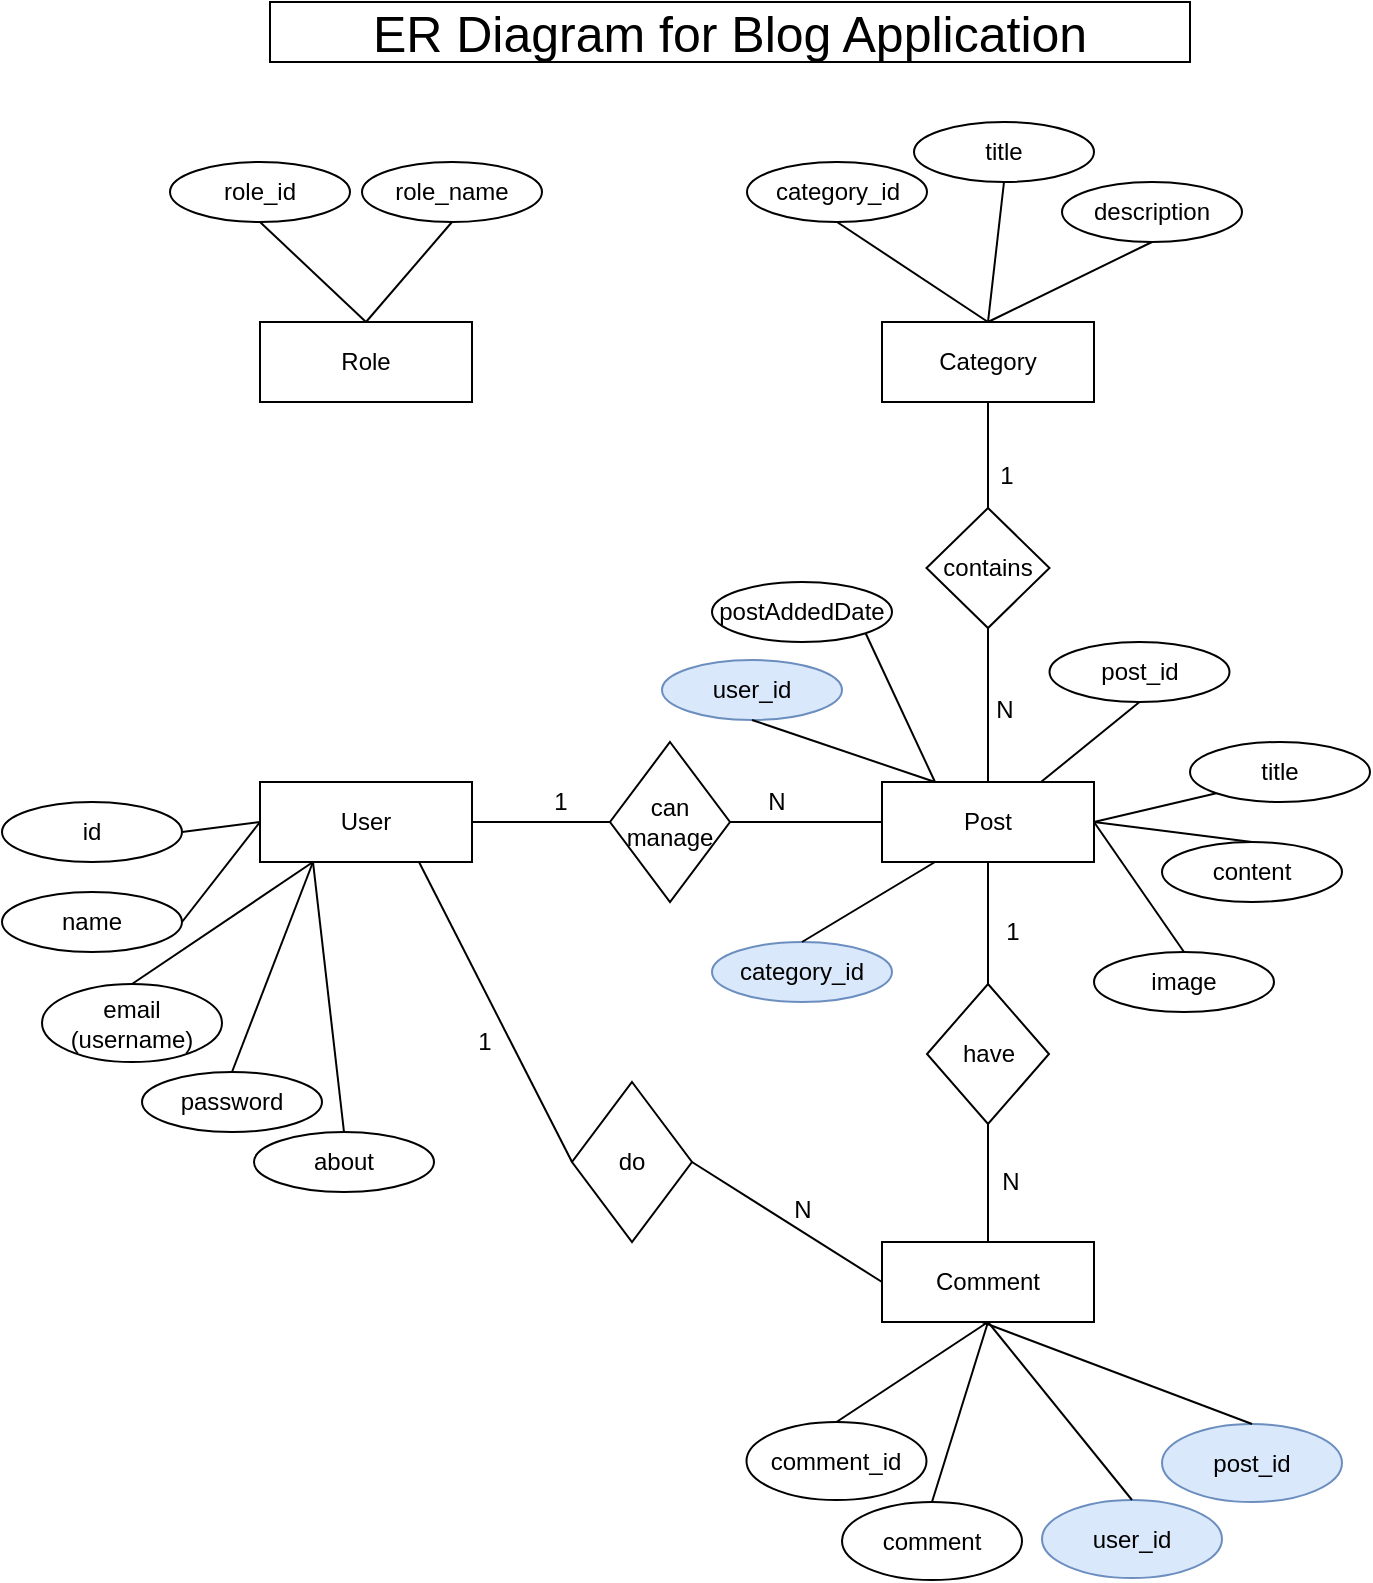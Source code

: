 <mxfile version="21.1.2" type="device">
  <diagram name="Page-1" id="K1uLB4_cfi-pjCFsKfFZ">
    <mxGraphModel dx="1235" dy="1825" grid="1" gridSize="10" guides="1" tooltips="1" connect="1" arrows="1" fold="1" page="1" pageScale="1" pageWidth="827" pageHeight="1169" math="0" shadow="0">
      <root>
        <mxCell id="0" />
        <mxCell id="1" parent="0" />
        <mxCell id="EgOLzyvTcQ49nbiyYmB2-1" value="&lt;font style=&quot;font-size: 25px;&quot;&gt;ER Diagram for Blog Application&lt;/font&gt;" style="text;html=1;strokeColor=default;fillColor=none;align=center;verticalAlign=middle;whiteSpace=wrap;rounded=0;" parent="1" vertex="1">
          <mxGeometry x="184" y="-1110" width="460" height="30" as="geometry" />
        </mxCell>
        <mxCell id="EgOLzyvTcQ49nbiyYmB2-2" value="Role" style="rounded=0;whiteSpace=wrap;html=1;" parent="1" vertex="1">
          <mxGeometry x="179" y="-950" width="106" height="40" as="geometry" />
        </mxCell>
        <mxCell id="EgOLzyvTcQ49nbiyYmB2-3" value="Comment" style="rounded=0;whiteSpace=wrap;html=1;" parent="1" vertex="1">
          <mxGeometry x="490" y="-490" width="106" height="40" as="geometry" />
        </mxCell>
        <mxCell id="EgOLzyvTcQ49nbiyYmB2-4" value="Category" style="rounded=0;whiteSpace=wrap;html=1;" parent="1" vertex="1">
          <mxGeometry x="490" y="-950" width="106" height="40" as="geometry" />
        </mxCell>
        <mxCell id="EgOLzyvTcQ49nbiyYmB2-5" value="User" style="rounded=0;whiteSpace=wrap;html=1;" parent="1" vertex="1">
          <mxGeometry x="179" y="-720" width="106" height="40" as="geometry" />
        </mxCell>
        <mxCell id="EgOLzyvTcQ49nbiyYmB2-6" value="Post" style="rounded=0;whiteSpace=wrap;html=1;" parent="1" vertex="1">
          <mxGeometry x="490" y="-720" width="106" height="40" as="geometry" />
        </mxCell>
        <mxCell id="EgOLzyvTcQ49nbiyYmB2-7" value="can manage" style="rhombus;whiteSpace=wrap;html=1;" parent="1" vertex="1">
          <mxGeometry x="354" y="-740" width="60" height="80" as="geometry" />
        </mxCell>
        <mxCell id="EgOLzyvTcQ49nbiyYmB2-8" value="contains" style="rhombus;whiteSpace=wrap;html=1;" parent="1" vertex="1">
          <mxGeometry x="512.25" y="-857" width="61.5" height="60" as="geometry" />
        </mxCell>
        <mxCell id="EgOLzyvTcQ49nbiyYmB2-9" value="have" style="rhombus;whiteSpace=wrap;html=1;" parent="1" vertex="1">
          <mxGeometry x="512.5" y="-619" width="61" height="70" as="geometry" />
        </mxCell>
        <mxCell id="EgOLzyvTcQ49nbiyYmB2-10" value="category_id" style="ellipse;whiteSpace=wrap;html=1;" parent="1" vertex="1">
          <mxGeometry x="422.5" y="-1030" width="90" height="30" as="geometry" />
        </mxCell>
        <mxCell id="EgOLzyvTcQ49nbiyYmB2-11" value="title" style="ellipse;whiteSpace=wrap;html=1;" parent="1" vertex="1">
          <mxGeometry x="506" y="-1050" width="90" height="30" as="geometry" />
        </mxCell>
        <mxCell id="EgOLzyvTcQ49nbiyYmB2-12" value="" style="endArrow=none;html=1;rounded=0;entryX=0.5;entryY=1;entryDx=0;entryDy=0;exitX=0.5;exitY=0;exitDx=0;exitDy=0;" parent="1" source="EgOLzyvTcQ49nbiyYmB2-4" target="EgOLzyvTcQ49nbiyYmB2-10" edge="1">
          <mxGeometry width="50" height="50" relative="1" as="geometry">
            <mxPoint x="390" y="-830" as="sourcePoint" />
            <mxPoint x="440" y="-880" as="targetPoint" />
          </mxGeometry>
        </mxCell>
        <mxCell id="EgOLzyvTcQ49nbiyYmB2-13" value="" style="endArrow=none;html=1;rounded=0;entryX=0.5;entryY=1;entryDx=0;entryDy=0;exitX=0.5;exitY=0;exitDx=0;exitDy=0;" parent="1" source="EgOLzyvTcQ49nbiyYmB2-4" target="EgOLzyvTcQ49nbiyYmB2-11" edge="1">
          <mxGeometry width="50" height="50" relative="1" as="geometry">
            <mxPoint x="390" y="-830" as="sourcePoint" />
            <mxPoint x="440" y="-880" as="targetPoint" />
          </mxGeometry>
        </mxCell>
        <mxCell id="EgOLzyvTcQ49nbiyYmB2-14" value="role_id" style="ellipse;whiteSpace=wrap;html=1;" parent="1" vertex="1">
          <mxGeometry x="134" y="-1030" width="90" height="30" as="geometry" />
        </mxCell>
        <mxCell id="EgOLzyvTcQ49nbiyYmB2-15" value="role_name" style="ellipse;whiteSpace=wrap;html=1;" parent="1" vertex="1">
          <mxGeometry x="230" y="-1030" width="90" height="30" as="geometry" />
        </mxCell>
        <mxCell id="EgOLzyvTcQ49nbiyYmB2-16" value="" style="endArrow=none;html=1;rounded=0;entryX=0.5;entryY=1;entryDx=0;entryDy=0;exitX=0.5;exitY=0;exitDx=0;exitDy=0;" parent="1" source="EgOLzyvTcQ49nbiyYmB2-2" target="EgOLzyvTcQ49nbiyYmB2-14" edge="1">
          <mxGeometry width="50" height="50" relative="1" as="geometry">
            <mxPoint x="212" y="-920" as="sourcePoint" />
            <mxPoint x="73" y="-890" as="targetPoint" />
          </mxGeometry>
        </mxCell>
        <mxCell id="EgOLzyvTcQ49nbiyYmB2-17" value="" style="endArrow=none;html=1;rounded=0;entryX=0.5;entryY=1;entryDx=0;entryDy=0;exitX=0.5;exitY=0;exitDx=0;exitDy=0;" parent="1" source="EgOLzyvTcQ49nbiyYmB2-2" target="EgOLzyvTcQ49nbiyYmB2-15" edge="1">
          <mxGeometry width="50" height="50" relative="1" as="geometry">
            <mxPoint x="212" y="-920" as="sourcePoint" />
            <mxPoint x="73" y="-890" as="targetPoint" />
          </mxGeometry>
        </mxCell>
        <mxCell id="EgOLzyvTcQ49nbiyYmB2-18" value="id" style="ellipse;whiteSpace=wrap;html=1;" parent="1" vertex="1">
          <mxGeometry x="50" y="-710" width="90" height="30" as="geometry" />
        </mxCell>
        <mxCell id="EgOLzyvTcQ49nbiyYmB2-19" value="" style="endArrow=none;html=1;rounded=0;exitX=0;exitY=0.5;exitDx=0;exitDy=0;entryX=1;entryY=0.5;entryDx=0;entryDy=0;" parent="1" source="EgOLzyvTcQ49nbiyYmB2-5" target="EgOLzyvTcQ49nbiyYmB2-18" edge="1">
          <mxGeometry width="50" height="50" relative="1" as="geometry">
            <mxPoint x="170" y="-730" as="sourcePoint" />
            <mxPoint x="140" y="-690" as="targetPoint" />
          </mxGeometry>
        </mxCell>
        <mxCell id="EgOLzyvTcQ49nbiyYmB2-20" value="name" style="ellipse;whiteSpace=wrap;html=1;" parent="1" vertex="1">
          <mxGeometry x="50" y="-665" width="90" height="30" as="geometry" />
        </mxCell>
        <mxCell id="EgOLzyvTcQ49nbiyYmB2-21" value="" style="endArrow=none;html=1;rounded=0;exitX=0;exitY=0.5;exitDx=0;exitDy=0;entryX=1;entryY=0.5;entryDx=0;entryDy=0;" parent="1" source="EgOLzyvTcQ49nbiyYmB2-5" target="EgOLzyvTcQ49nbiyYmB2-20" edge="1">
          <mxGeometry width="50" height="50" relative="1" as="geometry">
            <mxPoint x="203" y="-770" as="sourcePoint" />
            <mxPoint x="130" y="-710" as="targetPoint" />
          </mxGeometry>
        </mxCell>
        <mxCell id="EgOLzyvTcQ49nbiyYmB2-25" value="email (username)" style="ellipse;whiteSpace=wrap;html=1;" parent="1" vertex="1">
          <mxGeometry x="70" y="-619" width="90" height="39" as="geometry" />
        </mxCell>
        <mxCell id="EgOLzyvTcQ49nbiyYmB2-26" value="" style="endArrow=none;html=1;rounded=0;entryX=0.5;entryY=0;entryDx=0;entryDy=0;exitX=0.25;exitY=1;exitDx=0;exitDy=0;" parent="1" source="EgOLzyvTcQ49nbiyYmB2-5" target="EgOLzyvTcQ49nbiyYmB2-25" edge="1">
          <mxGeometry width="50" height="50" relative="1" as="geometry">
            <mxPoint x="66.5" y="-470" as="sourcePoint" />
            <mxPoint x="-79" y="-490" as="targetPoint" />
          </mxGeometry>
        </mxCell>
        <mxCell id="EgOLzyvTcQ49nbiyYmB2-27" value="password" style="ellipse;whiteSpace=wrap;html=1;" parent="1" vertex="1">
          <mxGeometry x="120" y="-575" width="90" height="30" as="geometry" />
        </mxCell>
        <mxCell id="EgOLzyvTcQ49nbiyYmB2-28" value="" style="endArrow=none;html=1;rounded=0;entryX=0.5;entryY=0;entryDx=0;entryDy=0;exitX=0.25;exitY=1;exitDx=0;exitDy=0;" parent="1" source="EgOLzyvTcQ49nbiyYmB2-5" target="EgOLzyvTcQ49nbiyYmB2-27" edge="1">
          <mxGeometry width="50" height="50" relative="1" as="geometry">
            <mxPoint x="180" y="-650" as="sourcePoint" />
            <mxPoint x="1" y="-440" as="targetPoint" />
          </mxGeometry>
        </mxCell>
        <mxCell id="EgOLzyvTcQ49nbiyYmB2-29" value="about" style="ellipse;whiteSpace=wrap;html=1;" parent="1" vertex="1">
          <mxGeometry x="176" y="-545" width="90" height="30" as="geometry" />
        </mxCell>
        <mxCell id="EgOLzyvTcQ49nbiyYmB2-30" value="" style="endArrow=none;html=1;rounded=0;entryX=0.5;entryY=0;entryDx=0;entryDy=0;exitX=0.25;exitY=1;exitDx=0;exitDy=0;" parent="1" source="EgOLzyvTcQ49nbiyYmB2-5" target="EgOLzyvTcQ49nbiyYmB2-29" edge="1">
          <mxGeometry width="50" height="50" relative="1" as="geometry">
            <mxPoint x="190" y="-670" as="sourcePoint" />
            <mxPoint x="230" y="-610" as="targetPoint" />
          </mxGeometry>
        </mxCell>
        <mxCell id="EgOLzyvTcQ49nbiyYmB2-31" value="do" style="rhombus;whiteSpace=wrap;html=1;" parent="1" vertex="1">
          <mxGeometry x="335" y="-570" width="60" height="80" as="geometry" />
        </mxCell>
        <mxCell id="EgOLzyvTcQ49nbiyYmB2-32" value="" style="endArrow=none;html=1;rounded=0;exitX=1;exitY=0.5;exitDx=0;exitDy=0;entryX=0;entryY=0.5;entryDx=0;entryDy=0;" parent="1" source="EgOLzyvTcQ49nbiyYmB2-5" target="EgOLzyvTcQ49nbiyYmB2-7" edge="1">
          <mxGeometry width="50" height="50" relative="1" as="geometry">
            <mxPoint x="390" y="-740" as="sourcePoint" />
            <mxPoint x="440" y="-790" as="targetPoint" />
          </mxGeometry>
        </mxCell>
        <mxCell id="EgOLzyvTcQ49nbiyYmB2-33" value="" style="endArrow=none;html=1;rounded=0;entryX=0;entryY=0.5;entryDx=0;entryDy=0;exitX=1;exitY=0.5;exitDx=0;exitDy=0;" parent="1" source="EgOLzyvTcQ49nbiyYmB2-7" target="EgOLzyvTcQ49nbiyYmB2-6" edge="1">
          <mxGeometry width="50" height="50" relative="1" as="geometry">
            <mxPoint x="390" y="-740" as="sourcePoint" />
            <mxPoint x="440" y="-790" as="targetPoint" />
          </mxGeometry>
        </mxCell>
        <mxCell id="EgOLzyvTcQ49nbiyYmB2-34" value="1" style="text;html=1;align=center;verticalAlign=middle;resizable=0;points=[];autosize=1;strokeColor=none;fillColor=none;" parent="1" vertex="1">
          <mxGeometry x="314" y="-725" width="30" height="30" as="geometry" />
        </mxCell>
        <mxCell id="EgOLzyvTcQ49nbiyYmB2-35" value="N" style="text;html=1;align=center;verticalAlign=middle;resizable=0;points=[];autosize=1;strokeColor=none;fillColor=none;" parent="1" vertex="1">
          <mxGeometry x="422" y="-725" width="30" height="30" as="geometry" />
        </mxCell>
        <mxCell id="EgOLzyvTcQ49nbiyYmB2-36" value="" style="endArrow=none;html=1;rounded=0;entryX=0.75;entryY=1;entryDx=0;entryDy=0;exitX=0;exitY=0.5;exitDx=0;exitDy=0;" parent="1" source="EgOLzyvTcQ49nbiyYmB2-31" target="EgOLzyvTcQ49nbiyYmB2-5" edge="1">
          <mxGeometry width="50" height="50" relative="1" as="geometry">
            <mxPoint x="390" y="-540" as="sourcePoint" />
            <mxPoint x="440" y="-590" as="targetPoint" />
          </mxGeometry>
        </mxCell>
        <mxCell id="EgOLzyvTcQ49nbiyYmB2-37" value="" style="endArrow=none;html=1;rounded=0;entryX=0;entryY=0.5;entryDx=0;entryDy=0;exitX=1;exitY=0.5;exitDx=0;exitDy=0;" parent="1" source="EgOLzyvTcQ49nbiyYmB2-31" target="EgOLzyvTcQ49nbiyYmB2-3" edge="1">
          <mxGeometry width="50" height="50" relative="1" as="geometry">
            <mxPoint x="390" y="-540" as="sourcePoint" />
            <mxPoint x="440" y="-590" as="targetPoint" />
          </mxGeometry>
        </mxCell>
        <mxCell id="EgOLzyvTcQ49nbiyYmB2-38" value="comment_id" style="ellipse;whiteSpace=wrap;html=1;" parent="1" vertex="1">
          <mxGeometry x="422.25" y="-400" width="90" height="39" as="geometry" />
        </mxCell>
        <mxCell id="EgOLzyvTcQ49nbiyYmB2-39" value="" style="endArrow=none;html=1;rounded=0;entryX=0.5;entryY=0;entryDx=0;entryDy=0;exitX=0.5;exitY=1;exitDx=0;exitDy=0;" parent="1" source="EgOLzyvTcQ49nbiyYmB2-3" target="EgOLzyvTcQ49nbiyYmB2-38" edge="1">
          <mxGeometry width="50" height="50" relative="1" as="geometry">
            <mxPoint x="550" y="-440" as="sourcePoint" />
            <mxPoint x="291" y="-260" as="targetPoint" />
          </mxGeometry>
        </mxCell>
        <mxCell id="EgOLzyvTcQ49nbiyYmB2-41" value="comment" style="ellipse;whiteSpace=wrap;html=1;" parent="1" vertex="1">
          <mxGeometry x="470" y="-360" width="90" height="39" as="geometry" />
        </mxCell>
        <mxCell id="EgOLzyvTcQ49nbiyYmB2-42" value="" style="endArrow=none;html=1;rounded=0;entryX=0.5;entryY=0;entryDx=0;entryDy=0;exitX=0.5;exitY=1;exitDx=0;exitDy=0;" parent="1" source="EgOLzyvTcQ49nbiyYmB2-3" target="EgOLzyvTcQ49nbiyYmB2-41" edge="1">
          <mxGeometry width="50" height="50" relative="1" as="geometry">
            <mxPoint x="570" y="-404.5" as="sourcePoint" />
            <mxPoint x="311" y="-224.5" as="targetPoint" />
          </mxGeometry>
        </mxCell>
        <mxCell id="EgOLzyvTcQ49nbiyYmB2-43" value="post_id" style="ellipse;whiteSpace=wrap;html=1;fillColor=#dae8fc;strokeColor=#6c8ebf;" parent="1" vertex="1">
          <mxGeometry x="630" y="-399" width="90" height="39" as="geometry" />
        </mxCell>
        <mxCell id="EgOLzyvTcQ49nbiyYmB2-44" value="" style="endArrow=none;html=1;rounded=0;entryX=0.5;entryY=0;entryDx=0;entryDy=0;" parent="1" target="EgOLzyvTcQ49nbiyYmB2-43" edge="1">
          <mxGeometry width="50" height="50" relative="1" as="geometry">
            <mxPoint x="540" y="-450" as="sourcePoint" />
            <mxPoint x="399.5" y="-210" as="targetPoint" />
          </mxGeometry>
        </mxCell>
        <mxCell id="EgOLzyvTcQ49nbiyYmB2-45" value="user_id" style="ellipse;whiteSpace=wrap;html=1;fillColor=#dae8fc;strokeColor=#6c8ebf;" parent="1" vertex="1">
          <mxGeometry x="570" y="-361" width="90" height="39" as="geometry" />
        </mxCell>
        <mxCell id="EgOLzyvTcQ49nbiyYmB2-46" value="" style="endArrow=none;html=1;rounded=0;entryX=0.5;entryY=0;entryDx=0;entryDy=0;exitX=0.5;exitY=1;exitDx=0;exitDy=0;" parent="1" source="EgOLzyvTcQ49nbiyYmB2-3" target="EgOLzyvTcQ49nbiyYmB2-45" edge="1">
          <mxGeometry width="50" height="50" relative="1" as="geometry">
            <mxPoint x="710" y="-410" as="sourcePoint" />
            <mxPoint x="451" y="-230" as="targetPoint" />
          </mxGeometry>
        </mxCell>
        <mxCell id="EgOLzyvTcQ49nbiyYmB2-47" value="" style="endArrow=none;html=1;rounded=0;entryX=0.5;entryY=1;entryDx=0;entryDy=0;exitX=0.5;exitY=0;exitDx=0;exitDy=0;" parent="1" source="EgOLzyvTcQ49nbiyYmB2-9" target="EgOLzyvTcQ49nbiyYmB2-6" edge="1">
          <mxGeometry width="50" height="50" relative="1" as="geometry">
            <mxPoint x="390" y="-530" as="sourcePoint" />
            <mxPoint x="440" y="-580" as="targetPoint" />
          </mxGeometry>
        </mxCell>
        <mxCell id="EgOLzyvTcQ49nbiyYmB2-48" value="" style="endArrow=none;html=1;rounded=0;entryX=0.5;entryY=1;entryDx=0;entryDy=0;exitX=0.5;exitY=0;exitDx=0;exitDy=0;" parent="1" source="EgOLzyvTcQ49nbiyYmB2-3" target="EgOLzyvTcQ49nbiyYmB2-9" edge="1">
          <mxGeometry width="50" height="50" relative="1" as="geometry">
            <mxPoint x="390" y="-530" as="sourcePoint" />
            <mxPoint x="440" y="-580" as="targetPoint" />
          </mxGeometry>
        </mxCell>
        <mxCell id="EgOLzyvTcQ49nbiyYmB2-50" value="1" style="text;html=1;align=center;verticalAlign=middle;resizable=0;points=[];autosize=1;strokeColor=none;fillColor=none;" parent="1" vertex="1">
          <mxGeometry x="276" y="-605" width="30" height="30" as="geometry" />
        </mxCell>
        <mxCell id="EgOLzyvTcQ49nbiyYmB2-51" value="N" style="text;html=1;align=center;verticalAlign=middle;resizable=0;points=[];autosize=1;strokeColor=none;fillColor=none;" parent="1" vertex="1">
          <mxGeometry x="435" y="-521" width="30" height="30" as="geometry" />
        </mxCell>
        <mxCell id="EgOLzyvTcQ49nbiyYmB2-52" value="1" style="text;html=1;align=center;verticalAlign=middle;resizable=0;points=[];autosize=1;strokeColor=none;fillColor=none;" parent="1" vertex="1">
          <mxGeometry x="540" y="-660" width="30" height="30" as="geometry" />
        </mxCell>
        <mxCell id="EgOLzyvTcQ49nbiyYmB2-53" value="N" style="text;html=1;align=center;verticalAlign=middle;resizable=0;points=[];autosize=1;strokeColor=none;fillColor=none;" parent="1" vertex="1">
          <mxGeometry x="539" y="-535" width="30" height="30" as="geometry" />
        </mxCell>
        <mxCell id="EgOLzyvTcQ49nbiyYmB2-54" value="" style="endArrow=none;html=1;rounded=0;entryX=0.5;entryY=1;entryDx=0;entryDy=0;exitX=0.5;exitY=0;exitDx=0;exitDy=0;" parent="1" source="EgOLzyvTcQ49nbiyYmB2-8" target="EgOLzyvTcQ49nbiyYmB2-4" edge="1">
          <mxGeometry width="50" height="50" relative="1" as="geometry">
            <mxPoint x="390" y="-630" as="sourcePoint" />
            <mxPoint x="440" y="-680" as="targetPoint" />
          </mxGeometry>
        </mxCell>
        <mxCell id="EgOLzyvTcQ49nbiyYmB2-55" value="" style="endArrow=none;html=1;rounded=0;entryX=0.5;entryY=0;entryDx=0;entryDy=0;exitX=0.5;exitY=1;exitDx=0;exitDy=0;" parent="1" source="EgOLzyvTcQ49nbiyYmB2-8" target="EgOLzyvTcQ49nbiyYmB2-6" edge="1">
          <mxGeometry width="50" height="50" relative="1" as="geometry">
            <mxPoint x="589" y="-840" as="sourcePoint" />
            <mxPoint x="589" y="-900" as="targetPoint" />
          </mxGeometry>
        </mxCell>
        <mxCell id="EgOLzyvTcQ49nbiyYmB2-56" value="1" style="text;html=1;align=center;verticalAlign=middle;resizable=0;points=[];autosize=1;strokeColor=none;fillColor=none;" parent="1" vertex="1">
          <mxGeometry x="537" y="-888" width="30" height="30" as="geometry" />
        </mxCell>
        <mxCell id="EgOLzyvTcQ49nbiyYmB2-57" value="N" style="text;html=1;align=center;verticalAlign=middle;resizable=0;points=[];autosize=1;strokeColor=none;fillColor=none;" parent="1" vertex="1">
          <mxGeometry x="536" y="-771" width="30" height="30" as="geometry" />
        </mxCell>
        <mxCell id="EgOLzyvTcQ49nbiyYmB2-58" value="post_id" style="ellipse;whiteSpace=wrap;html=1;" parent="1" vertex="1">
          <mxGeometry x="573.75" y="-790" width="90" height="30" as="geometry" />
        </mxCell>
        <mxCell id="EgOLzyvTcQ49nbiyYmB2-59" value="" style="endArrow=none;html=1;rounded=0;entryX=0.5;entryY=1;entryDx=0;entryDy=0;exitX=0.75;exitY=0;exitDx=0;exitDy=0;" parent="1" source="EgOLzyvTcQ49nbiyYmB2-6" target="EgOLzyvTcQ49nbiyYmB2-58" edge="1">
          <mxGeometry width="50" height="50" relative="1" as="geometry">
            <mxPoint x="659.5" y="-795" as="sourcePoint" />
            <mxPoint x="467" y="-740" as="targetPoint" />
          </mxGeometry>
        </mxCell>
        <mxCell id="EgOLzyvTcQ49nbiyYmB2-60" value="title" style="ellipse;whiteSpace=wrap;html=1;" parent="1" vertex="1">
          <mxGeometry x="644" y="-740" width="90" height="30" as="geometry" />
        </mxCell>
        <mxCell id="EgOLzyvTcQ49nbiyYmB2-61" value="" style="endArrow=none;html=1;rounded=0;entryX=0;entryY=1;entryDx=0;entryDy=0;exitX=1;exitY=0.5;exitDx=0;exitDy=0;" parent="1" source="EgOLzyvTcQ49nbiyYmB2-6" target="EgOLzyvTcQ49nbiyYmB2-60" edge="1">
          <mxGeometry width="50" height="50" relative="1" as="geometry">
            <mxPoint x="717" y="-740" as="sourcePoint" />
            <mxPoint x="471" y="-670" as="targetPoint" />
          </mxGeometry>
        </mxCell>
        <mxCell id="EgOLzyvTcQ49nbiyYmB2-64" value="content" style="ellipse;whiteSpace=wrap;html=1;" parent="1" vertex="1">
          <mxGeometry x="630" y="-690" width="90" height="30" as="geometry" />
        </mxCell>
        <mxCell id="EgOLzyvTcQ49nbiyYmB2-65" value="" style="endArrow=none;html=1;rounded=0;entryX=0.5;entryY=0;entryDx=0;entryDy=0;exitX=1;exitY=0.5;exitDx=0;exitDy=0;" parent="1" source="EgOLzyvTcQ49nbiyYmB2-6" target="EgOLzyvTcQ49nbiyYmB2-64" edge="1">
          <mxGeometry width="50" height="50" relative="1" as="geometry">
            <mxPoint x="600" y="-700" as="sourcePoint" />
            <mxPoint x="515" y="-640" as="targetPoint" />
          </mxGeometry>
        </mxCell>
        <mxCell id="EgOLzyvTcQ49nbiyYmB2-66" value="image" style="ellipse;whiteSpace=wrap;html=1;" parent="1" vertex="1">
          <mxGeometry x="596" y="-635" width="90" height="30" as="geometry" />
        </mxCell>
        <mxCell id="EgOLzyvTcQ49nbiyYmB2-67" value="" style="endArrow=none;html=1;rounded=0;exitX=1;exitY=0.5;exitDx=0;exitDy=0;entryX=0.5;entryY=0;entryDx=0;entryDy=0;" parent="1" source="EgOLzyvTcQ49nbiyYmB2-6" target="EgOLzyvTcQ49nbiyYmB2-66" edge="1">
          <mxGeometry width="50" height="50" relative="1" as="geometry">
            <mxPoint x="638" y="-599" as="sourcePoint" />
            <mxPoint x="680" y="-690" as="targetPoint" />
          </mxGeometry>
        </mxCell>
        <mxCell id="EgOLzyvTcQ49nbiyYmB2-68" value="user_id" style="ellipse;whiteSpace=wrap;html=1;fillColor=#dae8fc;strokeColor=#6c8ebf;" parent="1" vertex="1">
          <mxGeometry x="380" y="-781" width="90" height="30" as="geometry" />
        </mxCell>
        <mxCell id="EgOLzyvTcQ49nbiyYmB2-69" value="" style="endArrow=none;html=1;rounded=0;entryX=0.5;entryY=1;entryDx=0;entryDy=0;exitX=0.25;exitY=0;exitDx=0;exitDy=0;" parent="1" source="EgOLzyvTcQ49nbiyYmB2-6" target="EgOLzyvTcQ49nbiyYmB2-68" edge="1">
          <mxGeometry width="50" height="50" relative="1" as="geometry">
            <mxPoint x="197" y="-710" as="sourcePoint" />
            <mxPoint x="-49" y="-640" as="targetPoint" />
          </mxGeometry>
        </mxCell>
        <mxCell id="EgOLzyvTcQ49nbiyYmB2-71" value="description" style="ellipse;whiteSpace=wrap;html=1;" parent="1" vertex="1">
          <mxGeometry x="580" y="-1020" width="90" height="30" as="geometry" />
        </mxCell>
        <mxCell id="EgOLzyvTcQ49nbiyYmB2-72" value="" style="endArrow=none;html=1;rounded=0;entryX=0.5;entryY=1;entryDx=0;entryDy=0;exitX=0.5;exitY=0;exitDx=0;exitDy=0;" parent="1" source="EgOLzyvTcQ49nbiyYmB2-4" target="EgOLzyvTcQ49nbiyYmB2-71" edge="1">
          <mxGeometry width="50" height="50" relative="1" as="geometry">
            <mxPoint x="644" y="-940" as="sourcePoint" />
            <mxPoint x="541" y="-870" as="targetPoint" />
          </mxGeometry>
        </mxCell>
        <mxCell id="EgOLzyvTcQ49nbiyYmB2-73" value="postAddedDate" style="ellipse;whiteSpace=wrap;html=1;" parent="1" vertex="1">
          <mxGeometry x="405" y="-820" width="90" height="30" as="geometry" />
        </mxCell>
        <mxCell id="EgOLzyvTcQ49nbiyYmB2-74" value="" style="endArrow=none;html=1;rounded=0;entryX=1;entryY=1;entryDx=0;entryDy=0;exitX=0.25;exitY=0;exitDx=0;exitDy=0;" parent="1" source="EgOLzyvTcQ49nbiyYmB2-6" target="EgOLzyvTcQ49nbiyYmB2-73" edge="1">
          <mxGeometry width="50" height="50" relative="1" as="geometry">
            <mxPoint x="344" y="-771" as="sourcePoint" />
            <mxPoint x="219" y="-741" as="targetPoint" />
          </mxGeometry>
        </mxCell>
        <mxCell id="EgOLzyvTcQ49nbiyYmB2-75" value="category_id" style="ellipse;whiteSpace=wrap;html=1;fillColor=#dae8fc;strokeColor=#6c8ebf;" parent="1" vertex="1">
          <mxGeometry x="405" y="-640" width="90" height="30" as="geometry" />
        </mxCell>
        <mxCell id="EgOLzyvTcQ49nbiyYmB2-76" value="" style="endArrow=none;html=1;rounded=0;exitX=0.25;exitY=1;exitDx=0;exitDy=0;entryX=0.5;entryY=0;entryDx=0;entryDy=0;" parent="1" source="EgOLzyvTcQ49nbiyYmB2-6" target="EgOLzyvTcQ49nbiyYmB2-75" edge="1">
          <mxGeometry width="50" height="50" relative="1" as="geometry">
            <mxPoint x="515.5" y="-580" as="sourcePoint" />
            <mxPoint x="440" y="-630" as="targetPoint" />
          </mxGeometry>
        </mxCell>
      </root>
    </mxGraphModel>
  </diagram>
</mxfile>
